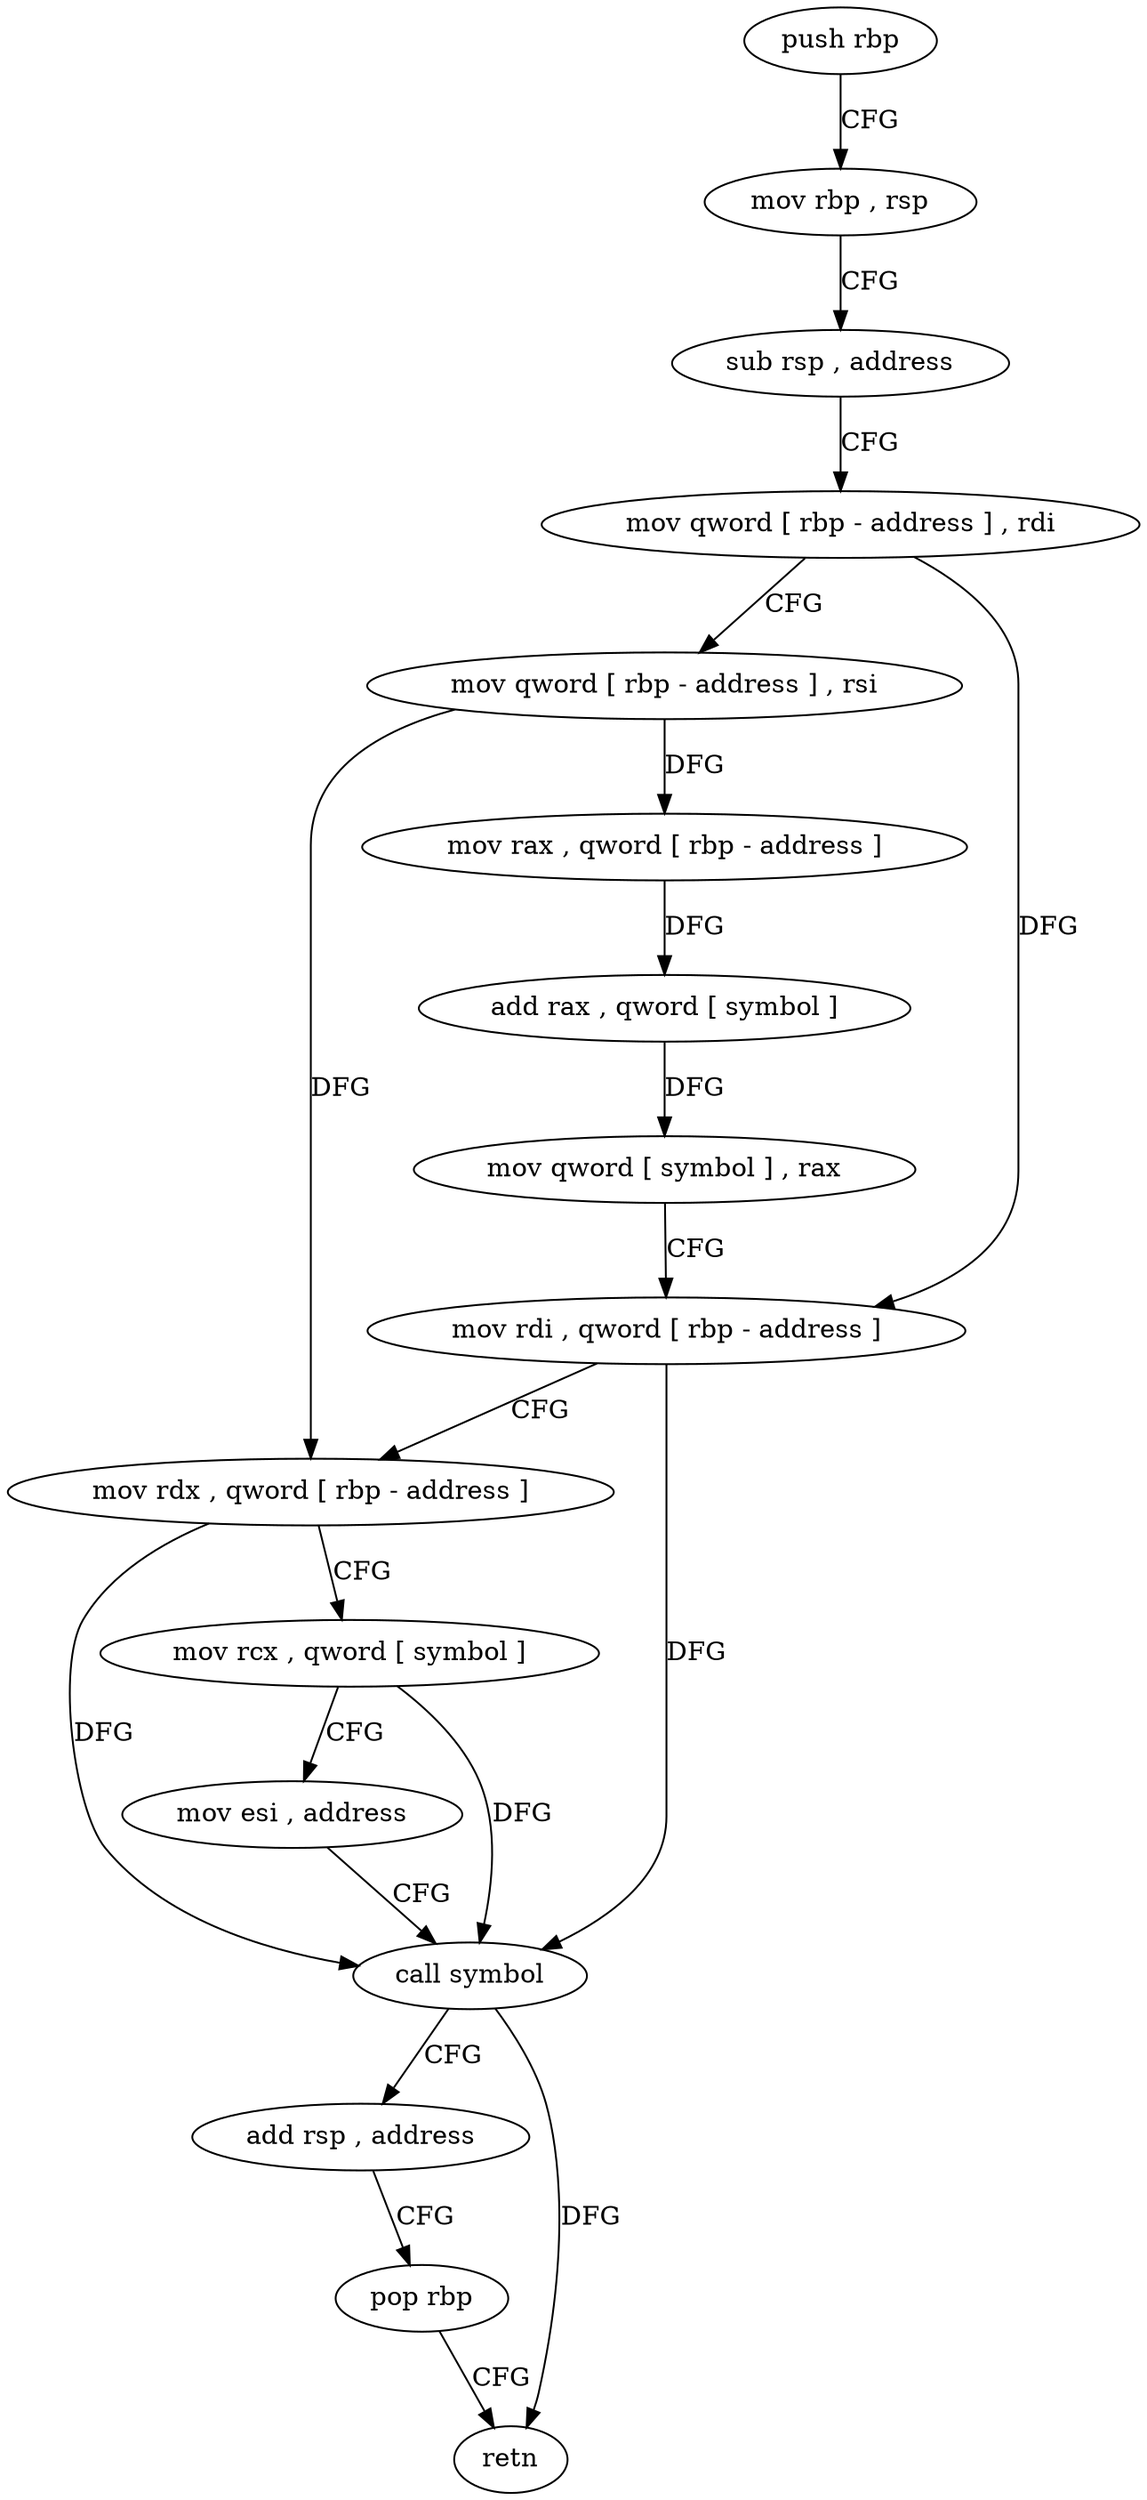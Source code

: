 digraph "func" {
"4230896" [label = "push rbp" ]
"4230897" [label = "mov rbp , rsp" ]
"4230900" [label = "sub rsp , address" ]
"4230904" [label = "mov qword [ rbp - address ] , rdi" ]
"4230908" [label = "mov qword [ rbp - address ] , rsi" ]
"4230912" [label = "mov rax , qword [ rbp - address ]" ]
"4230916" [label = "add rax , qword [ symbol ]" ]
"4230924" [label = "mov qword [ symbol ] , rax" ]
"4230932" [label = "mov rdi , qword [ rbp - address ]" ]
"4230936" [label = "mov rdx , qword [ rbp - address ]" ]
"4230940" [label = "mov rcx , qword [ symbol ]" ]
"4230948" [label = "mov esi , address" ]
"4230953" [label = "call symbol" ]
"4230958" [label = "add rsp , address" ]
"4230962" [label = "pop rbp" ]
"4230963" [label = "retn" ]
"4230896" -> "4230897" [ label = "CFG" ]
"4230897" -> "4230900" [ label = "CFG" ]
"4230900" -> "4230904" [ label = "CFG" ]
"4230904" -> "4230908" [ label = "CFG" ]
"4230904" -> "4230932" [ label = "DFG" ]
"4230908" -> "4230912" [ label = "DFG" ]
"4230908" -> "4230936" [ label = "DFG" ]
"4230912" -> "4230916" [ label = "DFG" ]
"4230916" -> "4230924" [ label = "DFG" ]
"4230924" -> "4230932" [ label = "CFG" ]
"4230932" -> "4230936" [ label = "CFG" ]
"4230932" -> "4230953" [ label = "DFG" ]
"4230936" -> "4230940" [ label = "CFG" ]
"4230936" -> "4230953" [ label = "DFG" ]
"4230940" -> "4230948" [ label = "CFG" ]
"4230940" -> "4230953" [ label = "DFG" ]
"4230948" -> "4230953" [ label = "CFG" ]
"4230953" -> "4230958" [ label = "CFG" ]
"4230953" -> "4230963" [ label = "DFG" ]
"4230958" -> "4230962" [ label = "CFG" ]
"4230962" -> "4230963" [ label = "CFG" ]
}
